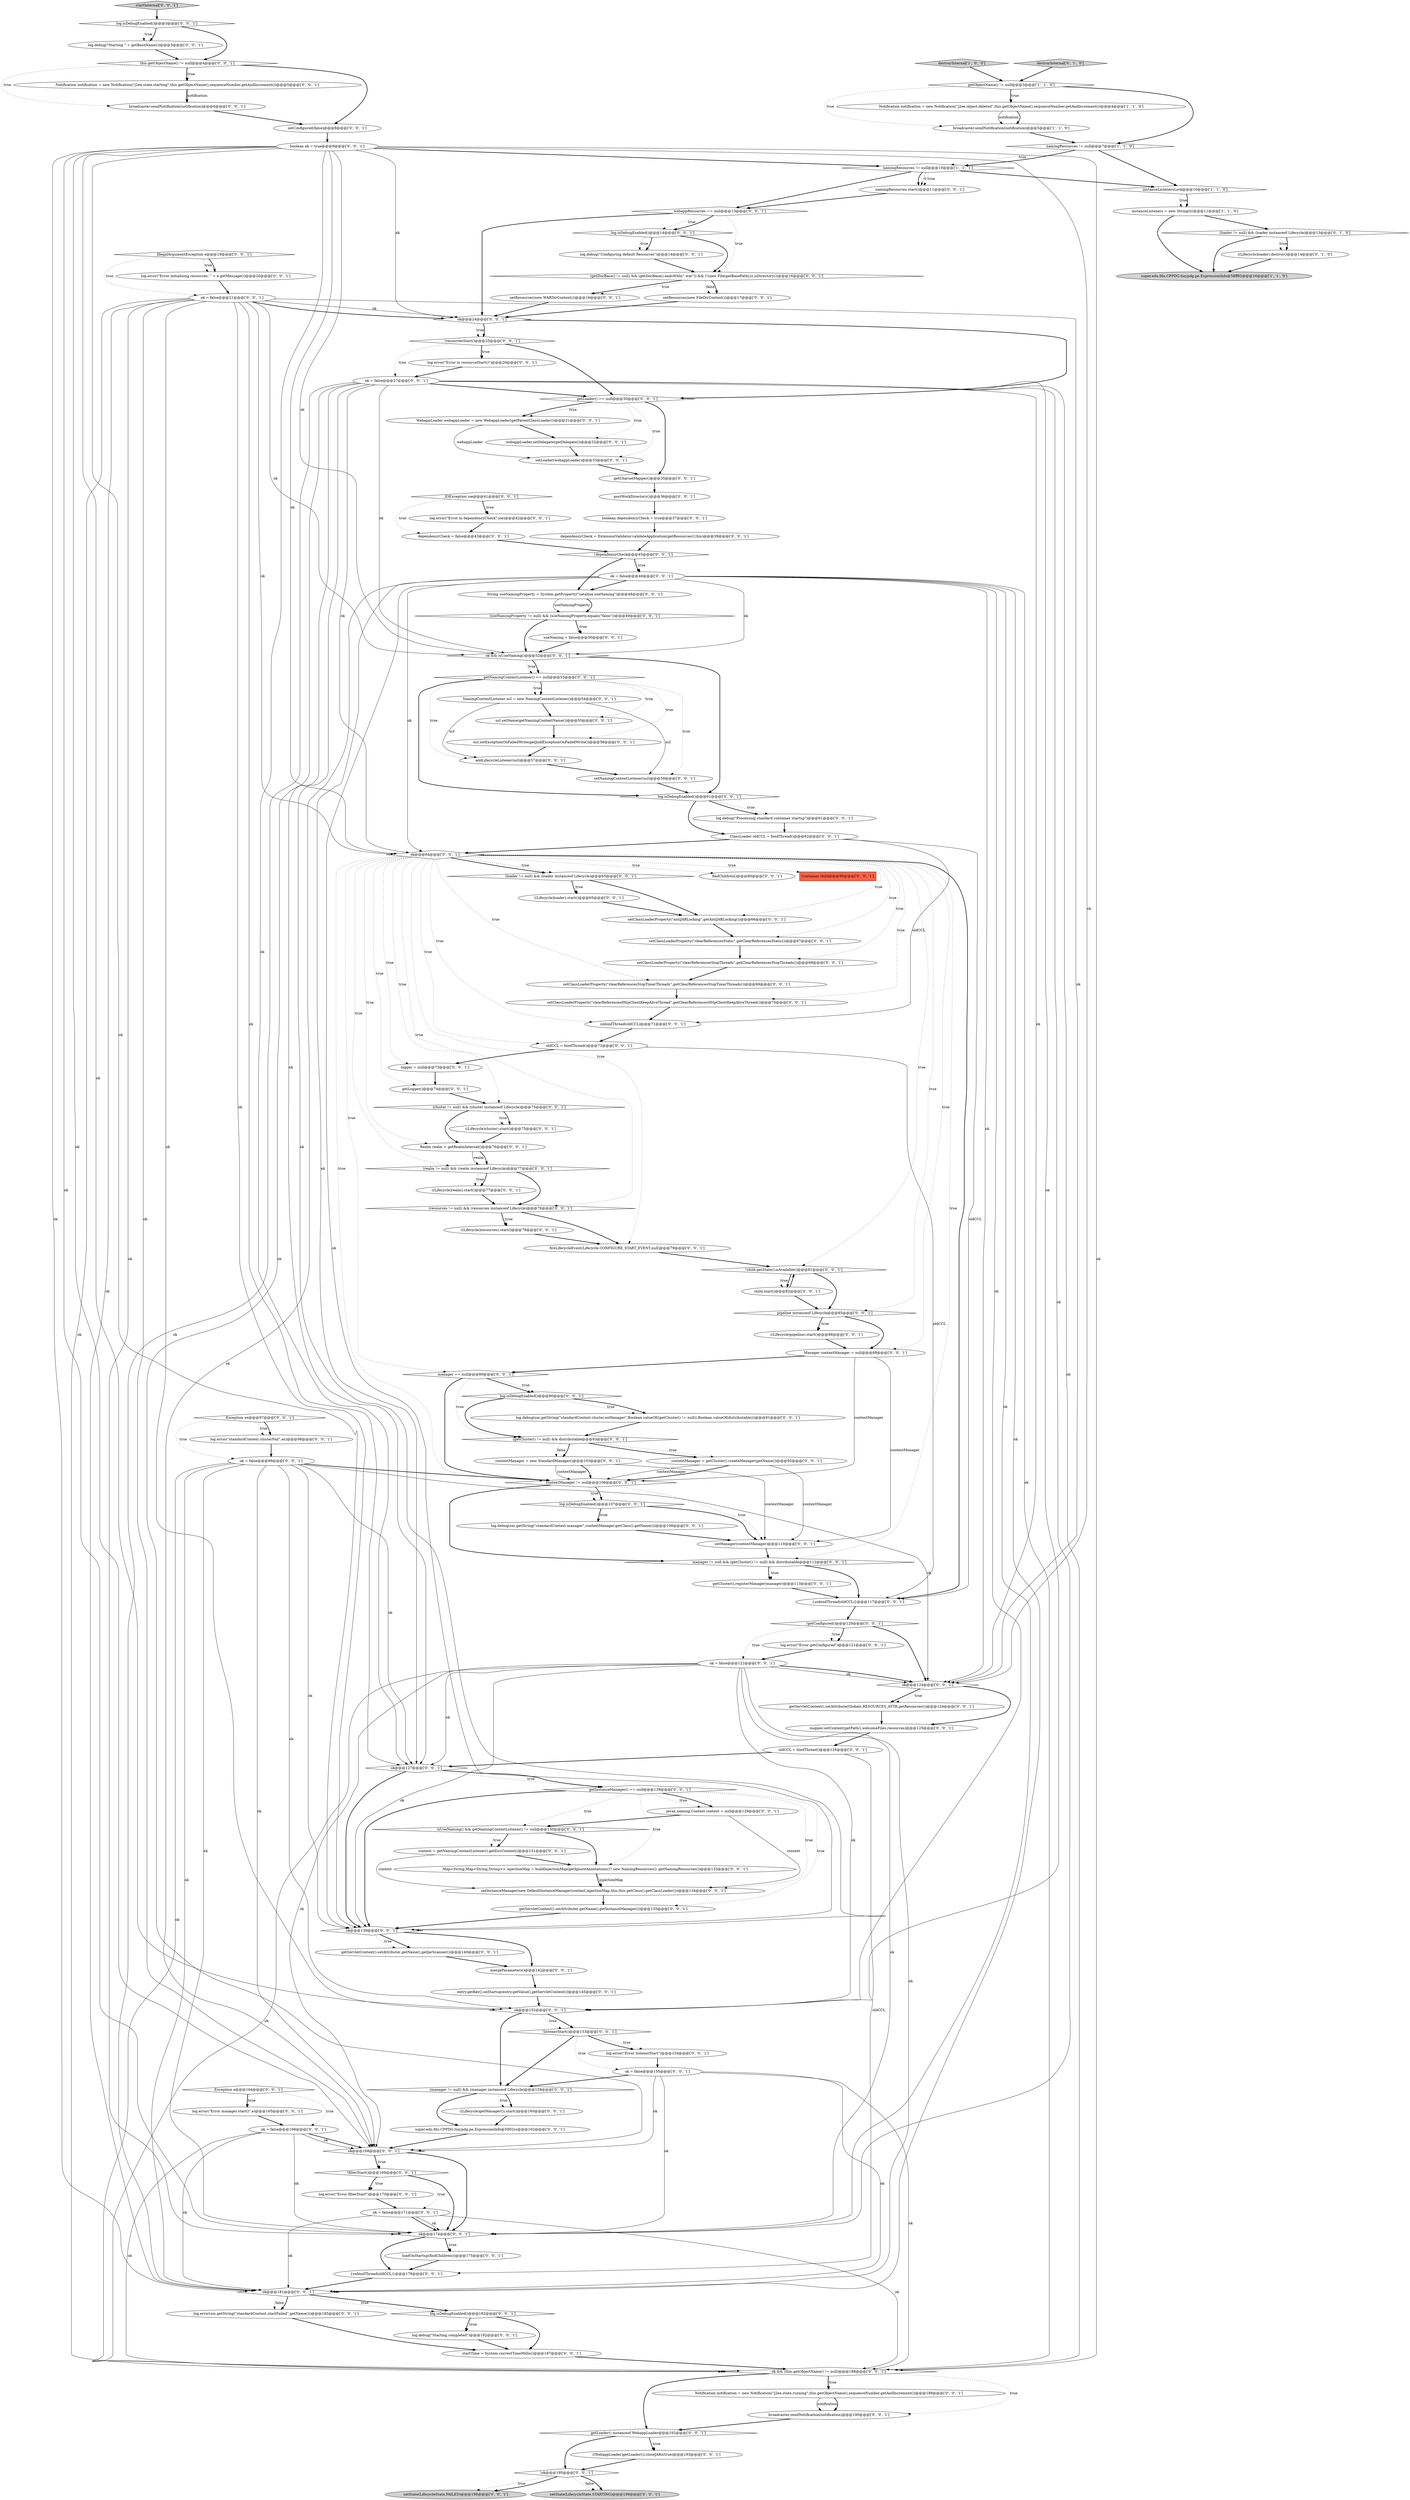digraph {
116 [style = filled, label = "ok@@@124@@@['0', '0', '1']", fillcolor = white, shape = diamond image = "AAA0AAABBB3BBB"];
66 [style = filled, label = "findChildren()@@@80@@@['0', '0', '1']", fillcolor = white, shape = ellipse image = "AAA0AAABBB3BBB"];
1 [style = filled, label = "getObjectName() != null@@@3@@@['1', '1', '0']", fillcolor = white, shape = diamond image = "AAA0AAABBB1BBB"];
29 [style = filled, label = "((Lifecycle)cluster).start()@@@75@@@['0', '0', '1']", fillcolor = white, shape = ellipse image = "AAA0AAABBB3BBB"];
27 [style = filled, label = "webappResources == null@@@13@@@['0', '0', '1']", fillcolor = white, shape = diamond image = "AAA0AAABBB3BBB"];
63 [style = filled, label = "Manager contextManager = null@@@88@@@['0', '0', '1']", fillcolor = white, shape = ellipse image = "AAA0AAABBB3BBB"];
60 [style = filled, label = "log.isDebugEnabled()@@@14@@@['0', '0', '1']", fillcolor = white, shape = diamond image = "AAA0AAABBB3BBB"];
5 [style = filled, label = "instanceListenersLock@@@10@@@['1', '1', '0']", fillcolor = white, shape = diamond image = "AAA0AAABBB1BBB"];
117 [style = filled, label = "((Lifecycle)getManager()).start()@@@160@@@['0', '0', '1']", fillcolor = white, shape = ellipse image = "AAA0AAABBB3BBB"];
65 [style = filled, label = "!filterStart()@@@169@@@['0', '0', '1']", fillcolor = white, shape = diamond image = "AAA0AAABBB3BBB"];
144 [style = filled, label = "log.error(\"Error getConfigured\")@@@121@@@['0', '0', '1']", fillcolor = white, shape = ellipse image = "AAA0AAABBB3BBB"];
143 [style = filled, label = "mergeParameters()@@@142@@@['0', '0', '1']", fillcolor = white, shape = ellipse image = "AAA0AAABBB3BBB"];
88 [style = filled, label = "setConfigured(false)@@@8@@@['0', '0', '1']", fillcolor = white, shape = ellipse image = "AAA0AAABBB3BBB"];
138 [style = filled, label = "ncl.setExceptionOnFailedWrite(getJndiExceptionOnFailedWrite())@@@56@@@['0', '0', '1']", fillcolor = white, shape = ellipse image = "AAA0AAABBB3BBB"];
11 [style = filled, label = "((Lifecycle)loader).destroy()@@@14@@@['0', '1', '0']", fillcolor = white, shape = ellipse image = "AAA1AAABBB2BBB"];
25 [style = filled, label = "Realm realm = getRealmInternal()@@@76@@@['0', '0', '1']", fillcolor = white, shape = ellipse image = "AAA0AAABBB3BBB"];
86 [style = filled, label = "loadOnStartup(findChildren())@@@175@@@['0', '0', '1']", fillcolor = white, shape = ellipse image = "AAA0AAABBB3BBB"];
2 [style = filled, label = "namingResources != null@@@10@@@['1', '1', '1']", fillcolor = white, shape = diamond image = "AAA0AAABBB1BBB"];
3 [style = filled, label = "destroyInternal['1', '0', '0']", fillcolor = lightgray, shape = diamond image = "AAA0AAABBB1BBB"];
77 [style = filled, label = "{unbindThread(oldCCL)}@@@117@@@['0', '0', '1']", fillcolor = white, shape = ellipse image = "AAA0AAABBB3BBB"];
54 [style = filled, label = "ok@@@24@@@['0', '0', '1']", fillcolor = white, shape = diamond image = "AAA0AAABBB3BBB"];
82 [style = filled, label = "log.debug(\"Processing standard container startup\")@@@61@@@['0', '0', '1']", fillcolor = white, shape = ellipse image = "AAA0AAABBB3BBB"];
20 [style = filled, label = "(useNamingProperty != null) && (useNamingProperty.equals(\"false\"))@@@49@@@['0', '0', '1']", fillcolor = white, shape = diamond image = "AAA0AAABBB3BBB"];
87 [style = filled, label = "log.debug(\"Starting \" + getBaseName())@@@3@@@['0', '0', '1']", fillcolor = white, shape = ellipse image = "AAA0AAABBB3BBB"];
112 [style = filled, label = "useNaming = false@@@50@@@['0', '0', '1']", fillcolor = white, shape = ellipse image = "AAA0AAABBB3BBB"];
119 [style = filled, label = "ok = false@@@171@@@['0', '0', '1']", fillcolor = white, shape = ellipse image = "AAA0AAABBB3BBB"];
129 [style = filled, label = "ok = false@@@46@@@['0', '0', '1']", fillcolor = white, shape = ellipse image = "AAA0AAABBB3BBB"];
50 [style = filled, label = "entry.getKey().onStartup(entry.getValue(),getServletContext())@@@145@@@['0', '0', '1']", fillcolor = white, shape = ellipse image = "AAA0AAABBB3BBB"];
146 [style = filled, label = "setLoader(webappLoader)@@@33@@@['0', '0', '1']", fillcolor = white, shape = ellipse image = "AAA0AAABBB3BBB"];
68 [style = filled, label = "dependencyCheck = ExtensionValidator.validateApplication(getResources(),this)@@@39@@@['0', '0', '1']", fillcolor = white, shape = ellipse image = "AAA0AAABBB3BBB"];
123 [style = filled, label = "ok@@@64@@@['0', '0', '1']", fillcolor = white, shape = diamond image = "AAA0AAABBB3BBB"];
4 [style = filled, label = "instanceListeners = new String((((@@@11@@@['1', '1', '0']", fillcolor = white, shape = ellipse image = "AAA0AAABBB1BBB"];
56 [style = filled, label = "getLoader() instanceof WebappLoader@@@192@@@['0', '0', '1']", fillcolor = white, shape = diamond image = "AAA0AAABBB3BBB"];
16 [style = filled, label = "!child.getState().isAvailable()@@@81@@@['0', '0', '1']", fillcolor = white, shape = diamond image = "AAA0AAABBB3BBB"];
149 [style = filled, label = "getCharsetMapper()@@@35@@@['0', '0', '1']", fillcolor = white, shape = ellipse image = "AAA0AAABBB3BBB"];
40 [style = filled, label = "(realm != null) && (realm instanceof Lifecycle)@@@77@@@['0', '0', '1']", fillcolor = white, shape = diamond image = "AAA0AAABBB3BBB"];
136 [style = filled, label = "NamingContextListener ncl = new NamingContextListener()@@@54@@@['0', '0', '1']", fillcolor = white, shape = ellipse image = "AAA0AAABBB3BBB"];
33 [style = filled, label = "ok@@@152@@@['0', '0', '1']", fillcolor = white, shape = diamond image = "AAA0AAABBB3BBB"];
17 [style = filled, label = "log.isDebugEnabled()@@@61@@@['0', '0', '1']", fillcolor = white, shape = diamond image = "AAA0AAABBB3BBB"];
43 [style = filled, label = "ok && isUseNaming()@@@52@@@['0', '0', '1']", fillcolor = white, shape = diamond image = "AAA0AAABBB3BBB"];
150 [style = filled, label = "fireLifecycleEvent(Lifecycle.CONFIGURE_START_EVENT,null)@@@79@@@['0', '0', '1']", fillcolor = white, shape = ellipse image = "AAA0AAABBB3BBB"];
102 [style = filled, label = "WebappLoader webappLoader = new WebappLoader(getParentClassLoader())@@@31@@@['0', '0', '1']", fillcolor = white, shape = ellipse image = "AAA0AAABBB3BBB"];
51 [style = filled, label = "!listenerStart()@@@153@@@['0', '0', '1']", fillcolor = white, shape = diamond image = "AAA0AAABBB3BBB"];
122 [style = filled, label = "log.isDebugEnabled()@@@182@@@['0', '0', '1']", fillcolor = white, shape = diamond image = "AAA0AAABBB3BBB"];
114 [style = filled, label = "ok@@@174@@@['0', '0', '1']", fillcolor = white, shape = diamond image = "AAA0AAABBB3BBB"];
71 [style = filled, label = "log.error(\"Error listenerStart\")@@@154@@@['0', '0', '1']", fillcolor = white, shape = ellipse image = "AAA0AAABBB3BBB"];
130 [style = filled, label = "getServletContext().setAttribute(Globals.RESOURCES_ATTR,getResources())@@@124@@@['0', '0', '1']", fillcolor = white, shape = ellipse image = "AAA0AAABBB3BBB"];
118 [style = filled, label = "(cluster != null) && (cluster instanceof Lifecycle)@@@75@@@['0', '0', '1']", fillcolor = white, shape = diamond image = "AAA0AAABBB3BBB"];
132 [style = filled, label = "postWorkDirectory()@@@36@@@['0', '0', '1']", fillcolor = white, shape = ellipse image = "AAA0AAABBB3BBB"];
23 [style = filled, label = "this.getObjectName() != null@@@4@@@['0', '0', '1']", fillcolor = white, shape = diamond image = "AAA0AAABBB3BBB"];
57 [style = filled, label = "setClassLoaderProperty(\"clearReferencesStopThreads\",getClearReferencesStopThreads())@@@68@@@['0', '0', '1']", fillcolor = white, shape = ellipse image = "AAA0AAABBB3BBB"];
127 [style = filled, label = "(manager != null) && (manager instanceof Lifecycle)@@@159@@@['0', '0', '1']", fillcolor = white, shape = diamond image = "AAA0AAABBB3BBB"];
107 [style = filled, label = "log.isDebugEnabled()@@@107@@@['0', '0', '1']", fillcolor = white, shape = diamond image = "AAA0AAABBB3BBB"];
113 [style = filled, label = "Exception ex@@@97@@@['0', '0', '1']", fillcolor = white, shape = diamond image = "AAA0AAABBB3BBB"];
147 [style = filled, label = "Exception e@@@164@@@['0', '0', '1']", fillcolor = white, shape = diamond image = "AAA0AAABBB3BBB"];
90 [style = filled, label = "((Lifecycle)pipeline).start()@@@86@@@['0', '0', '1']", fillcolor = white, shape = ellipse image = "AAA0AAABBB3BBB"];
26 [style = filled, label = "ok@@@181@@@['0', '0', '1']", fillcolor = white, shape = diamond image = "AAA0AAABBB3BBB"];
58 [style = filled, label = "ok = false@@@122@@@['0', '0', '1']", fillcolor = white, shape = ellipse image = "AAA0AAABBB3BBB"];
148 [style = filled, label = "setState(LifecycleState.FAILED)@@@196@@@['0', '0', '1']", fillcolor = lightgray, shape = ellipse image = "AAA0AAABBB3BBB"];
55 [style = filled, label = "oldCCL = bindThread()@@@72@@@['0', '0', '1']", fillcolor = white, shape = ellipse image = "AAA0AAABBB3BBB"];
140 [style = filled, label = "log.isDebugEnabled()@@@3@@@['0', '0', '1']", fillcolor = white, shape = diamond image = "AAA0AAABBB3BBB"];
0 [style = filled, label = "Notification notification = new Notification(\"j2ee.object.deleted\",this.getObjectName(),sequenceNumber.getAndIncrement())@@@4@@@['1', '1', '0']", fillcolor = white, shape = ellipse image = "AAA0AAABBB1BBB"];
93 [style = filled, label = "log.debug(sm.getString(\"standardContext.cluster.noManager\",Boolean.valueOf((getCluster() != null)),Boolean.valueOf(distributable)))@@@91@@@['0', '0', '1']", fillcolor = white, shape = ellipse image = "AAA0AAABBB3BBB"];
125 [style = filled, label = "webappLoader.setDelegate(getDelegate())@@@32@@@['0', '0', '1']", fillcolor = white, shape = ellipse image = "AAA0AAABBB3BBB"];
14 [style = filled, label = "pipeline instanceof Lifecycle@@@85@@@['0', '0', '1']", fillcolor = white, shape = diamond image = "AAA0AAABBB3BBB"];
7 [style = filled, label = "super.edu.fdu.CPPDG.tinypdg.pe.ExpressionInfo@58ff92@@@16@@@['1', '1', '0']", fillcolor = lightgray, shape = ellipse image = "AAA0AAABBB1BBB"];
95 [style = filled, label = "setClassLoaderProperty(\"antiJARLocking\",getAntiJARLocking())@@@66@@@['0', '0', '1']", fillcolor = white, shape = ellipse image = "AAA0AAABBB3BBB"];
133 [style = filled, label = "dependencyCheck = false@@@43@@@['0', '0', '1']", fillcolor = white, shape = ellipse image = "AAA0AAABBB3BBB"];
12 [style = filled, label = "getLoader() == null@@@30@@@['0', '0', '1']", fillcolor = white, shape = diamond image = "AAA0AAABBB3BBB"];
44 [style = filled, label = "IllegalArgumentException e@@@19@@@['0', '0', '1']", fillcolor = white, shape = diamond image = "AAA0AAABBB3BBB"];
46 [style = filled, label = "ok && (this.getObjectName() != null)@@@188@@@['0', '0', '1']", fillcolor = white, shape = diamond image = "AAA0AAABBB3BBB"];
69 [style = filled, label = "((Lifecycle)realm).start()@@@77@@@['0', '0', '1']", fillcolor = white, shape = ellipse image = "AAA0AAABBB3BBB"];
38 [style = filled, label = "isUseNaming() && getNamingContextListener() != null@@@130@@@['0', '0', '1']", fillcolor = white, shape = diamond image = "AAA0AAABBB3BBB"];
49 [style = filled, label = "log.error(\"Error filterStart\")@@@170@@@['0', '0', '1']", fillcolor = white, shape = ellipse image = "AAA0AAABBB3BBB"];
31 [style = filled, label = "setClassLoaderProperty(\"clearReferencesStatic\",getClearReferencesStatic())@@@67@@@['0', '0', '1']", fillcolor = white, shape = ellipse image = "AAA0AAABBB3BBB"];
110 [style = filled, label = "ok = false@@@27@@@['0', '0', '1']", fillcolor = white, shape = ellipse image = "AAA0AAABBB3BBB"];
24 [style = filled, label = "manager != null && (getCluster() != null) && distributable@@@112@@@['0', '0', '1']", fillcolor = white, shape = diamond image = "AAA0AAABBB3BBB"];
91 [style = filled, label = "broadcaster.sendNotification(notification)@@@6@@@['0', '0', '1']", fillcolor = white, shape = ellipse image = "AAA0AAABBB3BBB"];
96 [style = filled, label = "!resourcesStart()@@@25@@@['0', '0', '1']", fillcolor = white, shape = diamond image = "AAA0AAABBB3BBB"];
59 [style = filled, label = "Notification notification = new Notification(\"j2ee.state.starting\",this.getObjectName(),sequenceNumber.getAndIncrement())@@@5@@@['0', '0', '1']", fillcolor = white, shape = ellipse image = "AAA0AAABBB3BBB"];
103 [style = filled, label = "(loader != null) && (loader instanceof Lifecycle)@@@65@@@['0', '0', '1']", fillcolor = white, shape = diamond image = "AAA0AAABBB3BBB"];
67 [style = filled, label = "log.debug(\"Starting completed\")@@@182@@@['0', '0', '1']", fillcolor = white, shape = ellipse image = "AAA0AAABBB3BBB"];
34 [style = filled, label = "setResources(new FileDirContext())@@@17@@@['0', '0', '1']", fillcolor = white, shape = ellipse image = "AAA0AAABBB3BBB"];
53 [style = filled, label = "startInternal['0', '0', '1']", fillcolor = lightgray, shape = diamond image = "AAA0AAABBB3BBB"];
145 [style = filled, label = "getNamingContextListener() == null@@@53@@@['0', '0', '1']", fillcolor = white, shape = diamond image = "AAA0AAABBB3BBB"];
128 [style = filled, label = "ok@@@127@@@['0', '0', '1']", fillcolor = white, shape = diamond image = "AAA0AAABBB3BBB"];
106 [style = filled, label = "log.error(\"Error manager.start()\",e)@@@165@@@['0', '0', '1']", fillcolor = white, shape = ellipse image = "AAA0AAABBB3BBB"];
45 [style = filled, label = "ok = false@@@99@@@['0', '0', '1']", fillcolor = white, shape = ellipse image = "AAA0AAABBB3BBB"];
79 [style = filled, label = "getCluster().registerManager(manager)@@@113@@@['0', '0', '1']", fillcolor = white, shape = ellipse image = "AAA0AAABBB3BBB"];
36 [style = filled, label = "contextManager = getCluster().createManager(getName())@@@95@@@['0', '0', '1']", fillcolor = white, shape = ellipse image = "AAA0AAABBB3BBB"];
61 [style = filled, label = "oldCCL = bindThread()@@@126@@@['0', '0', '1']", fillcolor = white, shape = ellipse image = "AAA0AAABBB3BBB"];
64 [style = filled, label = "log.error(\"standardContext.clusterFail\",ex)@@@98@@@['0', '0', '1']", fillcolor = white, shape = ellipse image = "AAA0AAABBB3BBB"];
41 [style = filled, label = "Container child@@@80@@@['0', '0', '1']", fillcolor = tomato, shape = box image = "AAA0AAABBB3BBB"];
9 [style = filled, label = "destroyInternal['0', '1', '0']", fillcolor = lightgray, shape = diamond image = "AAA0AAABBB2BBB"];
76 [style = filled, label = "manager == null@@@89@@@['0', '0', '1']", fillcolor = white, shape = diamond image = "AAA0AAABBB3BBB"];
141 [style = filled, label = "!getConfigured()@@@120@@@['0', '0', '1']", fillcolor = white, shape = diamond image = "AAA0AAABBB3BBB"];
134 [style = filled, label = "log.isDebugEnabled()@@@90@@@['0', '0', '1']", fillcolor = white, shape = diamond image = "AAA0AAABBB3BBB"];
72 [style = filled, label = "((Lifecycle)resources).start()@@@78@@@['0', '0', '1']", fillcolor = white, shape = ellipse image = "AAA0AAABBB3BBB"];
108 [style = filled, label = "log.debug(\"Configuring default Resources\")@@@14@@@['0', '0', '1']", fillcolor = white, shape = ellipse image = "AAA0AAABBB3BBB"];
13 [style = filled, label = "super.edu.fdu.CPPDG.tinypdg.pe.ExpressionInfo@5902cc@@@162@@@['0', '0', '1']", fillcolor = white, shape = ellipse image = "AAA0AAABBB3BBB"];
15 [style = filled, label = "startTime = System.currentTimeMillis()@@@187@@@['0', '0', '1']", fillcolor = white, shape = ellipse image = "AAA0AAABBB3BBB"];
62 [style = filled, label = "setInstanceManager(new DefaultInstanceManager(context,injectionMap,this,this.getClass().getClassLoader()))@@@134@@@['0', '0', '1']", fillcolor = white, shape = ellipse image = "AAA0AAABBB3BBB"];
101 [style = filled, label = "ClassLoader oldCCL = bindThread()@@@62@@@['0', '0', '1']", fillcolor = white, shape = ellipse image = "AAA0AAABBB3BBB"];
92 [style = filled, label = "log.error(\"Error in dependencyCheck\",ioe)@@@42@@@['0', '0', '1']", fillcolor = white, shape = ellipse image = "AAA0AAABBB3BBB"];
42 [style = filled, label = "setNamingContextListener(ncl)@@@58@@@['0', '0', '1']", fillcolor = white, shape = ellipse image = "AAA0AAABBB3BBB"];
48 [style = filled, label = "log.error(sm.getString(\"standardContext.startFailed\",getName()))@@@185@@@['0', '0', '1']", fillcolor = white, shape = ellipse image = "AAA0AAABBB3BBB"];
28 [style = filled, label = "logger = null@@@73@@@['0', '0', '1']", fillcolor = white, shape = ellipse image = "AAA0AAABBB3BBB"];
151 [style = filled, label = "ok@@@139@@@['0', '0', '1']", fillcolor = white, shape = diamond image = "AAA0AAABBB3BBB"];
84 [style = filled, label = "getServletContext().setAttribute(.getName(),getInstanceManager())@@@135@@@['0', '0', '1']", fillcolor = white, shape = ellipse image = "AAA0AAABBB3BBB"];
32 [style = filled, label = "((WebappLoader)getLoader()).closeJARs(true)@@@193@@@['0', '0', '1']", fillcolor = white, shape = ellipse image = "AAA0AAABBB3BBB"];
37 [style = filled, label = "namingResources.start()@@@11@@@['0', '0', '1']", fillcolor = white, shape = ellipse image = "AAA0AAABBB3BBB"];
81 [style = filled, label = "boolean ok = true@@@9@@@['0', '0', '1']", fillcolor = white, shape = ellipse image = "AAA0AAABBB3BBB"];
75 [style = filled, label = "!ok@@@195@@@['0', '0', '1']", fillcolor = white, shape = diamond image = "AAA0AAABBB3BBB"];
52 [style = filled, label = "ncl.setName(getNamingContextName())@@@55@@@['0', '0', '1']", fillcolor = white, shape = ellipse image = "AAA0AAABBB3BBB"];
35 [style = filled, label = "(getCluster() != null) && distributable@@@93@@@['0', '0', '1']", fillcolor = white, shape = diamond image = "AAA0AAABBB3BBB"];
109 [style = filled, label = "mapper.setContext(getPath(),welcomeFiles,resources)@@@125@@@['0', '0', '1']", fillcolor = white, shape = ellipse image = "AAA0AAABBB3BBB"];
135 [style = filled, label = "ok@@@168@@@['0', '0', '1']", fillcolor = white, shape = diamond image = "AAA0AAABBB3BBB"];
98 [style = filled, label = "IOException ioe@@@41@@@['0', '0', '1']", fillcolor = white, shape = diamond image = "AAA0AAABBB3BBB"];
74 [style = filled, label = "setManager(contextManager)@@@110@@@['0', '0', '1']", fillcolor = white, shape = ellipse image = "AAA0AAABBB3BBB"];
83 [style = filled, label = "broadcaster.sendNotification(notification)@@@190@@@['0', '0', '1']", fillcolor = white, shape = ellipse image = "AAA0AAABBB3BBB"];
22 [style = filled, label = "Map<String,Map<String,String>> injectionMap = buildInjectionMap(getIgnoreAnnotations()? new NamingResources(): getNamingResources())@@@133@@@['0', '0', '1']", fillcolor = white, shape = ellipse image = "AAA0AAABBB3BBB"];
80 [style = filled, label = "ok = false@@@155@@@['0', '0', '1']", fillcolor = white, shape = ellipse image = "AAA0AAABBB3BBB"];
18 [style = filled, label = "((Lifecycle)loader).start()@@@65@@@['0', '0', '1']", fillcolor = white, shape = ellipse image = "AAA0AAABBB3BBB"];
97 [style = filled, label = "ok = false@@@21@@@['0', '0', '1']", fillcolor = white, shape = ellipse image = "AAA0AAABBB3BBB"];
124 [style = filled, label = "javax.naming.Context context = null@@@129@@@['0', '0', '1']", fillcolor = white, shape = ellipse image = "AAA0AAABBB3BBB"];
139 [style = filled, label = "setState(LifecycleState.STARTING)@@@199@@@['0', '0', '1']", fillcolor = lightgray, shape = ellipse image = "AAA0AAABBB3BBB"];
94 [style = filled, label = "addLifecycleListener(ncl)@@@57@@@['0', '0', '1']", fillcolor = white, shape = ellipse image = "AAA0AAABBB3BBB"];
21 [style = filled, label = "{unbindThread(oldCCL)}@@@178@@@['0', '0', '1']", fillcolor = white, shape = ellipse image = "AAA0AAABBB3BBB"];
30 [style = filled, label = "!dependencyCheck@@@45@@@['0', '0', '1']", fillcolor = white, shape = diamond image = "AAA0AAABBB3BBB"];
131 [style = filled, label = "boolean dependencyCheck = true@@@37@@@['0', '0', '1']", fillcolor = white, shape = ellipse image = "AAA0AAABBB3BBB"];
19 [style = filled, label = "setResources(new WARDirContext())@@@16@@@['0', '0', '1']", fillcolor = white, shape = ellipse image = "AAA0AAABBB3BBB"];
142 [style = filled, label = "getInstanceManager() == null@@@128@@@['0', '0', '1']", fillcolor = white, shape = diamond image = "AAA0AAABBB3BBB"];
100 [style = filled, label = "(resources != null) && (resources instanceof Lifecycle)@@@78@@@['0', '0', '1']", fillcolor = white, shape = diamond image = "AAA0AAABBB3BBB"];
6 [style = filled, label = "namingResources != null@@@7@@@['1', '1', '0']", fillcolor = white, shape = diamond image = "AAA0AAABBB1BBB"];
78 [style = filled, label = "unbindThread(oldCCL)@@@71@@@['0', '0', '1']", fillcolor = white, shape = ellipse image = "AAA0AAABBB3BBB"];
73 [style = filled, label = "getServletContext().setAttribute(.getName(),getJarScanner())@@@140@@@['0', '0', '1']", fillcolor = white, shape = ellipse image = "AAA0AAABBB3BBB"];
39 [style = filled, label = "setClassLoaderProperty(\"clearReferencesStopTimerThreads\",getClearReferencesStopTimerThreads())@@@69@@@['0', '0', '1']", fillcolor = white, shape = ellipse image = "AAA0AAABBB3BBB"];
89 [style = filled, label = "contextManager != null@@@106@@@['0', '0', '1']", fillcolor = white, shape = diamond image = "AAA0AAABBB3BBB"];
70 [style = filled, label = "log.error(\"Error in resourceStart()\")@@@26@@@['0', '0', '1']", fillcolor = white, shape = ellipse image = "AAA0AAABBB3BBB"];
121 [style = filled, label = "ok = false@@@166@@@['0', '0', '1']", fillcolor = white, shape = ellipse image = "AAA0AAABBB3BBB"];
85 [style = filled, label = "getLogger()@@@74@@@['0', '0', '1']", fillcolor = white, shape = ellipse image = "AAA0AAABBB3BBB"];
10 [style = filled, label = "(loader != null) && (loader instanceof Lifecycle)@@@13@@@['0', '1', '0']", fillcolor = white, shape = diamond image = "AAA1AAABBB2BBB"];
104 [style = filled, label = "String useNamingProperty = System.getProperty(\"catalina.useNaming\")@@@48@@@['0', '0', '1']", fillcolor = white, shape = ellipse image = "AAA0AAABBB3BBB"];
126 [style = filled, label = "context = getNamingContextListener().getEnvContext()@@@131@@@['0', '0', '1']", fillcolor = white, shape = ellipse image = "AAA0AAABBB3BBB"];
120 [style = filled, label = "log.debug(sm.getString(\"standardContext.manager\",contextManager.getClass().getName()))@@@108@@@['0', '0', '1']", fillcolor = white, shape = ellipse image = "AAA0AAABBB3BBB"];
111 [style = filled, label = "child.start()@@@82@@@['0', '0', '1']", fillcolor = white, shape = ellipse image = "AAA0AAABBB3BBB"];
8 [style = filled, label = "broadcaster.sendNotification(notification)@@@5@@@['1', '1', '0']", fillcolor = white, shape = ellipse image = "AAA0AAABBB1BBB"];
47 [style = filled, label = "contextManager = new StandardManager()@@@103@@@['0', '0', '1']", fillcolor = white, shape = ellipse image = "AAA0AAABBB3BBB"];
99 [style = filled, label = "setClassLoaderProperty(\"clearReferencesHttpClientKeepAliveThread\",getClearReferencesHttpClientKeepAliveThread())@@@70@@@['0', '0', '1']", fillcolor = white, shape = ellipse image = "AAA0AAABBB3BBB"];
137 [style = filled, label = "log.error(\"Error initializing resources: \" + e.getMessage())@@@20@@@['0', '0', '1']", fillcolor = white, shape = ellipse image = "AAA0AAABBB3BBB"];
115 [style = filled, label = "(getDocBase() != null) && (getDocBase().endsWith(\".war\")) && (!(new File(getBasePath())).isDirectory())@@@16@@@['0', '0', '1']", fillcolor = white, shape = diamond image = "AAA0AAABBB3BBB"];
105 [style = filled, label = "Notification notification = new Notification(\"j2ee.state.running\",this.getObjectName(),sequenceNumber.getAndIncrement())@@@189@@@['0', '0', '1']", fillcolor = white, shape = ellipse image = "AAA0AAABBB3BBB"];
115->34 [style = dotted, label="false"];
68->30 [style = bold, label=""];
142->62 [style = dotted, label="true"];
147->121 [style = dotted, label="true"];
142->22 [style = dotted, label="true"];
59->91 [style = bold, label=""];
127->13 [style = bold, label=""];
74->24 [style = bold, label=""];
57->39 [style = bold, label=""];
45->135 [style = solid, label="ok"];
134->35 [style = bold, label=""];
122->67 [style = dotted, label="true"];
21->26 [style = bold, label=""];
100->150 [style = bold, label=""];
118->29 [style = dotted, label="true"];
76->89 [style = bold, label=""];
98->92 [style = bold, label=""];
108->115 [style = bold, label=""];
142->38 [style = dotted, label="true"];
75->139 [style = dotted, label="false"];
123->78 [style = dotted, label="true"];
16->111 [style = dotted, label="true"];
111->16 [style = bold, label=""];
30->129 [style = bold, label=""];
81->114 [style = solid, label="ok"];
44->137 [style = dotted, label="true"];
115->19 [style = bold, label=""];
58->135 [style = solid, label="ok"];
34->54 [style = bold, label=""];
151->143 [style = bold, label=""];
61->21 [style = solid, label="oldCCL"];
12->146 [style = dotted, label="true"];
113->64 [style = dotted, label="true"];
91->88 [style = bold, label=""];
90->63 [style = bold, label=""];
110->123 [style = solid, label="ok"];
126->62 [style = solid, label="context"];
123->77 [style = bold, label=""];
27->60 [style = dotted, label="true"];
58->151 [style = solid, label="ok"];
110->43 [style = solid, label="ok"];
106->121 [style = bold, label=""];
65->119 [style = dotted, label="true"];
64->45 [style = bold, label=""];
23->59 [style = bold, label=""];
79->77 [style = bold, label=""];
110->128 [style = solid, label="ok"];
78->55 [style = bold, label=""];
123->76 [style = dotted, label="true"];
56->32 [style = dotted, label="true"];
145->138 [style = dotted, label="true"];
20->112 [style = dotted, label="true"];
49->119 [style = bold, label=""];
45->151 [style = solid, label="ok"];
102->125 [style = bold, label=""];
43->145 [style = dotted, label="true"];
36->74 [style = solid, label="contextManager"];
4->10 [style = bold, label=""];
45->116 [style = solid, label="ok"];
124->62 [style = solid, label="context"];
97->135 [style = solid, label="ok"];
92->133 [style = bold, label=""];
123->150 [style = dotted, label="true"];
55->77 [style = solid, label="oldCCL"];
30->129 [style = dotted, label="true"];
128->142 [style = dotted, label="true"];
123->28 [style = dotted, label="true"];
45->89 [style = bold, label=""];
107->120 [style = bold, label=""];
27->54 [style = bold, label=""];
1->8 [style = dotted, label="true"];
140->23 [style = bold, label=""];
145->136 [style = dotted, label="true"];
142->124 [style = bold, label=""];
140->87 [style = bold, label=""];
37->27 [style = bold, label=""];
123->16 [style = dotted, label="true"];
141->144 [style = bold, label=""];
141->116 [style = bold, label=""];
45->33 [style = solid, label="ok"];
123->57 [style = dotted, label="true"];
107->120 [style = dotted, label="true"];
2->37 [style = bold, label=""];
98->133 [style = dotted, label="true"];
114->86 [style = bold, label=""];
121->135 [style = bold, label=""];
104->20 [style = bold, label=""];
97->54 [style = bold, label=""];
47->89 [style = bold, label=""];
115->34 [style = bold, label=""];
123->118 [style = dotted, label="true"];
94->42 [style = bold, label=""];
9->1 [style = bold, label=""];
13->135 [style = bold, label=""];
2->37 [style = dashed, label="0"];
126->22 [style = bold, label=""];
113->45 [style = dotted, label="true"];
1->0 [style = dotted, label="true"];
102->146 [style = solid, label="webappLoader"];
119->114 [style = bold, label=""];
5->4 [style = dotted, label="true"];
150->16 [style = bold, label=""];
129->114 [style = solid, label="ok"];
124->38 [style = bold, label=""];
123->95 [style = dotted, label="true"];
77->141 [style = bold, label=""];
70->110 [style = bold, label=""];
89->107 [style = dotted, label="true"];
81->54 [style = solid, label="ok"];
45->128 [style = solid, label="ok"];
51->71 [style = dotted, label="true"];
97->114 [style = solid, label="ok"];
129->46 [style = solid, label="ok"];
103->18 [style = dotted, label="true"];
136->52 [style = bold, label=""];
10->11 [style = dotted, label="true"];
123->89 [style = dotted, label="true"];
123->63 [style = dotted, label="true"];
73->143 [style = bold, label=""];
96->70 [style = dotted, label="true"];
137->97 [style = bold, label=""];
36->89 [style = solid, label="contextManager"];
110->26 [style = solid, label="ok"];
40->100 [style = bold, label=""];
119->26 [style = solid, label="ok"];
58->128 [style = solid, label="ok"];
121->46 [style = solid, label="ok"];
142->84 [style = dotted, label="true"];
55->28 [style = bold, label=""];
80->127 [style = bold, label=""];
129->151 [style = solid, label="ok"];
103->18 [style = bold, label=""];
2->27 [style = bold, label=""];
104->20 [style = solid, label="useNamingProperty"];
45->26 [style = solid, label="ok"];
110->12 [style = bold, label=""];
35->47 [style = bold, label=""];
81->128 [style = solid, label="ok"];
80->135 [style = solid, label="ok"];
52->138 [style = bold, label=""];
69->100 [style = bold, label=""];
59->91 [style = solid, label="notification"];
123->25 [style = dotted, label="true"];
84->151 [style = bold, label=""];
129->123 [style = solid, label="ok"];
129->43 [style = solid, label="ok"];
95->31 [style = bold, label=""];
97->26 [style = solid, label="ok"];
51->80 [style = dotted, label="true"];
46->83 [style = dotted, label="true"];
97->151 [style = solid, label="ok"];
33->127 [style = bold, label=""];
47->89 [style = solid, label="contextManager"];
8->6 [style = bold, label=""];
85->118 [style = bold, label=""];
81->43 [style = solid, label="ok"];
141->58 [style = dotted, label="true"];
29->25 [style = bold, label=""];
97->128 [style = solid, label="ok"];
140->87 [style = dotted, label="true"];
131->68 [style = bold, label=""];
12->102 [style = dotted, label="true"];
119->46 [style = solid, label="ok"];
45->114 [style = solid, label="ok"];
23->59 [style = dotted, label="true"];
110->46 [style = solid, label="ok"];
110->33 [style = solid, label="ok"];
97->43 [style = solid, label="ok"];
63->76 [style = bold, label=""];
116->130 [style = bold, label=""];
129->135 [style = solid, label="ok"];
88->81 [style = bold, label=""];
81->46 [style = solid, label="ok"];
123->31 [style = dotted, label="true"];
38->126 [style = bold, label=""];
83->56 [style = bold, label=""];
2->5 [style = bold, label=""];
60->115 [style = bold, label=""];
54->96 [style = dotted, label="true"];
127->117 [style = bold, label=""];
136->42 [style = solid, label="ncl"];
121->114 [style = solid, label="ok"];
114->86 [style = dotted, label="true"];
1->6 [style = bold, label=""];
54->12 [style = bold, label=""];
151->73 [style = bold, label=""];
11->7 [style = bold, label=""];
97->54 [style = solid, label="ok"];
145->94 [style = dotted, label="true"];
16->111 [style = bold, label=""];
123->24 [style = dotted, label="true"];
123->41 [style = dotted, label="true"];
81->123 [style = solid, label="ok"];
129->104 [style = bold, label=""];
97->33 [style = solid, label="ok"];
82->101 [style = bold, label=""];
27->60 [style = bold, label=""];
58->116 [style = solid, label="ok"];
58->46 [style = solid, label="ok"];
17->101 [style = bold, label=""];
151->73 [style = dotted, label="true"];
24->79 [style = bold, label=""];
10->11 [style = bold, label=""];
75->139 [style = bold, label=""];
3->1 [style = bold, label=""];
17->82 [style = dotted, label="true"];
97->123 [style = solid, label="ok"];
122->15 [style = bold, label=""];
24->77 [style = bold, label=""];
81->26 [style = solid, label="ok"];
71->80 [style = bold, label=""];
26->122 [style = bold, label=""];
110->114 [style = solid, label="ok"];
145->42 [style = dotted, label="true"];
54->96 [style = bold, label=""];
63->89 [style = solid, label="contextManager"];
129->116 [style = solid, label="ok"];
128->151 [style = bold, label=""];
51->127 [style = bold, label=""];
33->51 [style = bold, label=""];
127->117 [style = dotted, label="true"];
12->125 [style = dotted, label="true"];
135->65 [style = bold, label=""];
32->75 [style = bold, label=""];
145->136 [style = bold, label=""];
25->40 [style = solid, label="realm"];
76->134 [style = bold, label=""];
122->67 [style = bold, label=""];
81->135 [style = solid, label="ok"];
50->33 [style = bold, label=""];
61->128 [style = bold, label=""];
75->148 [style = dotted, label="true"];
89->74 [style = dotted, label="true"];
138->94 [style = bold, label=""];
123->103 [style = bold, label=""];
93->35 [style = bold, label=""];
135->65 [style = dotted, label="true"];
141->144 [style = dotted, label="true"];
20->112 [style = bold, label=""];
101->78 [style = solid, label="oldCCL"];
56->32 [style = bold, label=""];
53->140 [style = bold, label=""];
36->89 [style = bold, label=""];
1->0 [style = bold, label=""];
128->142 [style = bold, label=""];
80->46 [style = solid, label="ok"];
117->13 [style = bold, label=""];
132->131 [style = bold, label=""];
4->7 [style = bold, label=""];
44->97 [style = dotted, label="true"];
147->106 [style = bold, label=""];
60->108 [style = bold, label=""];
45->46 [style = solid, label="ok"];
81->116 [style = solid, label="ok"];
46->56 [style = bold, label=""];
123->100 [style = dotted, label="true"];
89->107 [style = bold, label=""];
2->37 [style = dotted, label="true"];
75->148 [style = bold, label=""];
110->116 [style = solid, label="ok"];
101->77 [style = solid, label="oldCCL"];
47->74 [style = solid, label="contextManager"];
5->4 [style = bold, label=""];
123->103 [style = dotted, label="true"];
129->33 [style = solid, label="ok"];
40->69 [style = dotted, label="true"];
15->46 [style = bold, label=""];
18->95 [style = bold, label=""];
111->14 [style = bold, label=""];
96->110 [style = dotted, label="true"];
12->149 [style = bold, label=""];
109->61 [style = bold, label=""];
19->54 [style = bold, label=""];
20->43 [style = bold, label=""];
89->24 [style = bold, label=""];
14->63 [style = bold, label=""];
31->57 [style = bold, label=""];
146->149 [style = bold, label=""];
81->33 [style = solid, label="ok"];
58->33 [style = solid, label="ok"];
134->93 [style = dotted, label="true"];
81->2 [style = bold, label=""];
105->83 [style = solid, label="notification"];
114->21 [style = bold, label=""];
35->47 [style = dotted, label="false"];
80->26 [style = solid, label="ok"];
23->91 [style = dotted, label="true"];
46->105 [style = dotted, label="true"];
86->21 [style = bold, label=""];
17->82 [style = bold, label=""];
56->75 [style = bold, label=""];
65->49 [style = dotted, label="true"];
6->2 [style = dotted, label="true"];
65->49 [style = bold, label=""];
51->71 [style = bold, label=""];
26->48 [style = bold, label=""];
72->150 [style = bold, label=""];
118->25 [style = bold, label=""];
125->146 [style = bold, label=""];
98->92 [style = dotted, label="true"];
14->90 [style = bold, label=""];
22->62 [style = solid, label="injectionMap"];
35->36 [style = dotted, label="true"];
99->78 [style = bold, label=""];
116->109 [style = bold, label=""];
76->134 [style = dotted, label="true"];
142->124 [style = dotted, label="true"];
0->8 [style = bold, label=""];
96->70 [style = bold, label=""];
6->2 [style = bold, label=""];
96->12 [style = bold, label=""];
123->55 [style = dotted, label="true"];
0->8 [style = solid, label="notification"];
100->72 [style = bold, label=""];
38->126 [style = dotted, label="true"];
123->66 [style = dotted, label="true"];
103->95 [style = bold, label=""];
30->104 [style = bold, label=""];
43->17 [style = bold, label=""];
6->5 [style = bold, label=""];
14->90 [style = dotted, label="true"];
142->151 [style = bold, label=""];
129->26 [style = solid, label="ok"];
44->137 [style = bold, label=""];
119->114 [style = solid, label="ok"];
123->99 [style = dotted, label="true"];
23->88 [style = bold, label=""];
46->105 [style = bold, label=""];
105->83 [style = bold, label=""];
33->51 [style = dotted, label="true"];
62->84 [style = bold, label=""];
24->79 [style = dotted, label="true"];
110->135 [style = solid, label="ok"];
26->48 [style = dotted, label="false"];
10->7 [style = bold, label=""];
134->93 [style = bold, label=""];
97->116 [style = solid, label="ok"];
123->14 [style = dotted, label="true"];
76->35 [style = dotted, label="true"];
35->36 [style = bold, label=""];
101->123 [style = bold, label=""];
123->85 [style = dotted, label="true"];
133->30 [style = bold, label=""];
100->72 [style = dotted, label="true"];
121->26 [style = solid, label="ok"];
116->130 [style = dotted, label="true"];
22->62 [style = bold, label=""];
118->29 [style = bold, label=""];
147->106 [style = dotted, label="true"];
43->145 [style = bold, label=""];
120->74 [style = bold, label=""];
39->99 [style = bold, label=""];
27->115 [style = dotted, label="true"];
28->85 [style = bold, label=""];
58->26 [style = solid, label="ok"];
80->114 [style = solid, label="ok"];
135->114 [style = bold, label=""];
143->50 [style = bold, label=""];
123->39 [style = dotted, label="true"];
65->114 [style = bold, label=""];
42->17 [style = bold, label=""];
67->15 [style = bold, label=""];
87->23 [style = bold, label=""];
26->122 [style = dotted, label="true"];
81->151 [style = solid, label="ok"];
136->94 [style = solid, label="ncl"];
145->52 [style = dotted, label="true"];
25->40 [style = bold, label=""];
58->116 [style = bold, label=""];
63->74 [style = solid, label="contextManager"];
58->114 [style = solid, label="ok"];
129->128 [style = solid, label="ok"];
110->151 [style = solid, label="ok"];
113->64 [style = bold, label=""];
145->17 [style = bold, label=""];
60->108 [style = dotted, label="true"];
38->22 [style = bold, label=""];
123->40 [style = dotted, label="true"];
112->43 [style = bold, label=""];
107->74 [style = bold, label=""];
16->14 [style = bold, label=""];
97->46 [style = solid, label="ok"];
115->19 [style = dotted, label="true"];
40->69 [style = bold, label=""];
12->102 [style = bold, label=""];
121->135 [style = solid, label="ok"];
144->58 [style = bold, label=""];
149->132 [style = bold, label=""];
48->15 [style = bold, label=""];
130->109 [style = bold, label=""];
}
